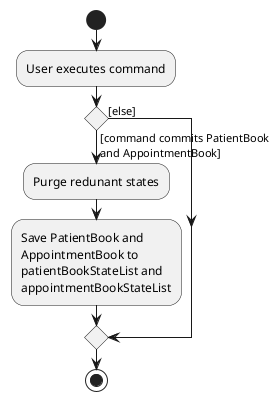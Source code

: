 @startuml
start
:User executes command;

'Since the beta syntax does not support placing the condition outside the
'diamond we place it as the true branch instead.

if () then ([command commits PatientBook
and AppointmentBook])
    :Purge redunant states;
    :Save PatientBook and
    AppointmentBook to
    patientBookStateList and
    appointmentBookStateList;
else ([else])
endif
stop
@enduml
